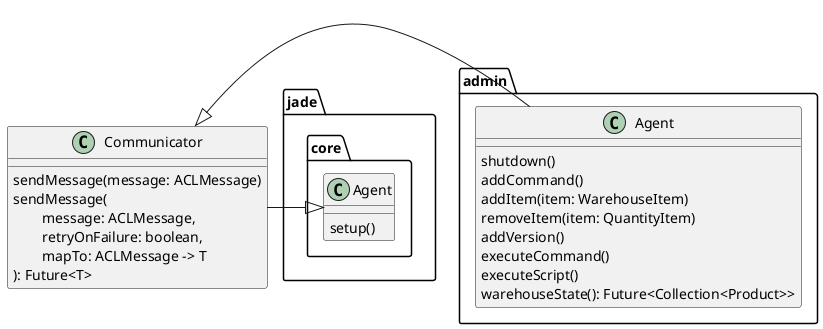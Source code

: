 @startuml class_diagram
class Communicator {
    {method} sendMessage(message: ACLMessage)
    {method} sendMessage(\n\
        message: ACLMessage,\n\
        retryOnFailure: boolean,\n\
        mapTo: ACLMessage -> T
    ): Future<T>
}
class jade.core.Agent {
    {method} setup()
}
class admin.Agent {
    {method} shutdown()
    {method} addCommand()
    {method} addItem(item: WarehouseItem)
    {method} removeItem(item: QuantityItem) 
    {method} addVersion()
    {method} executeCommand()
    {method} executeScript()
    {method} warehouseState(): Future<Collection<Product>>
}

Communicator    -|> jade.core.Agent
admin.Agent      -|> Communicator
@enduml

